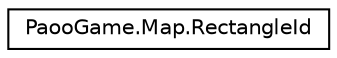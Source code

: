 digraph "Graphical Class Hierarchy"
{
 // INTERACTIVE_SVG=YES
 // LATEX_PDF_SIZE
  edge [fontname="Helvetica",fontsize="10",labelfontname="Helvetica",labelfontsize="10"];
  node [fontname="Helvetica",fontsize="10",shape=record];
  rankdir="LR";
  Node0 [label="PaooGame.Map.RectangleId",height=0.2,width=0.4,color="black", fillcolor="white", style="filled",URL="$class_paoo_game_1_1_map_1_1_rectangle_id.html",tooltip="Fiecare element din matrice si buton este definit ca un RectangleId(util la coliziuni)."];
}
